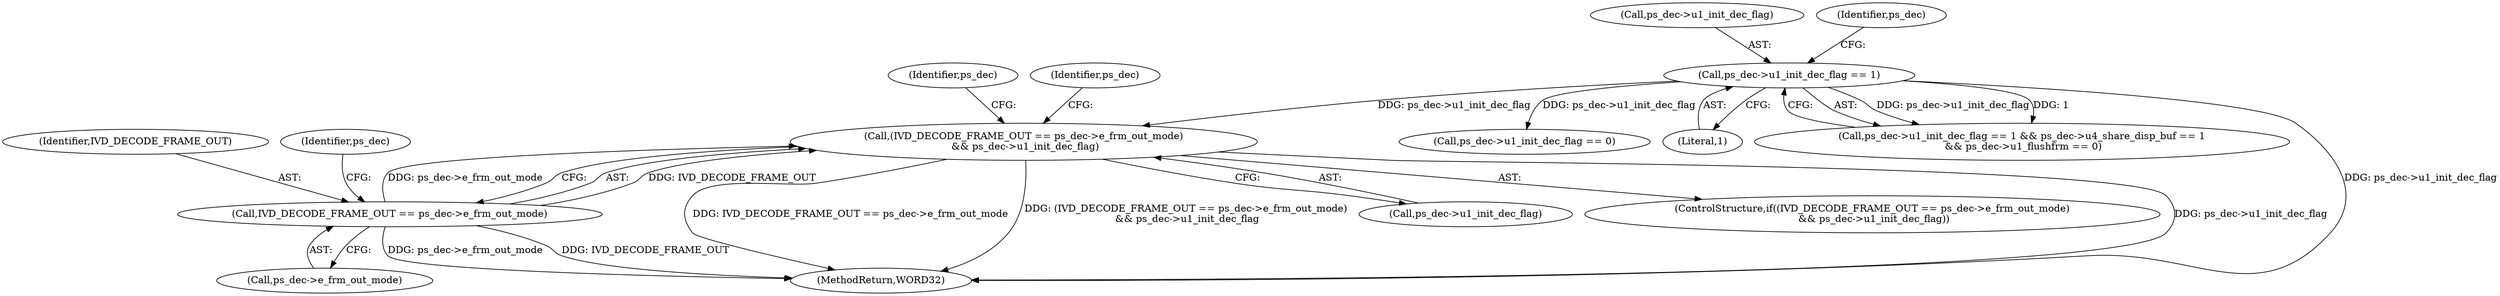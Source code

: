 digraph "0_Android_e86d3cfd2bc28dac421092106751e5638d54a848@pointer" {
"1002052" [label="(Call,(IVD_DECODE_FRAME_OUT == ps_dec->e_frm_out_mode)\n && ps_dec->u1_init_dec_flag)"];
"1002053" [label="(Call,IVD_DECODE_FRAME_OUT == ps_dec->e_frm_out_mode)"];
"1000530" [label="(Call,ps_dec->u1_init_dec_flag == 1)"];
"1000709" [label="(Call,ps_dec->u1_init_dec_flag == 0)"];
"1002053" [label="(Call,IVD_DECODE_FRAME_OUT == ps_dec->e_frm_out_mode)"];
"1002055" [label="(Call,ps_dec->e_frm_out_mode)"];
"1002052" [label="(Call,(IVD_DECODE_FRAME_OUT == ps_dec->e_frm_out_mode)\n && ps_dec->u1_init_dec_flag)"];
"1000530" [label="(Call,ps_dec->u1_init_dec_flag == 1)"];
"1002059" [label="(Identifier,ps_dec)"];
"1000534" [label="(Literal,1)"];
"1002058" [label="(Call,ps_dec->u1_init_dec_flag)"];
"1002091" [label="(Identifier,ps_dec)"];
"1002051" [label="(ControlStructure,if((IVD_DECODE_FRAME_OUT == ps_dec->e_frm_out_mode)\n && ps_dec->u1_init_dec_flag))"];
"1002270" [label="(MethodReturn,WORD32)"];
"1002054" [label="(Identifier,IVD_DECODE_FRAME_OUT)"];
"1000529" [label="(Call,ps_dec->u1_init_dec_flag == 1 && ps_dec->u4_share_disp_buf == 1\n && ps_dec->u1_flushfrm == 0)"];
"1002063" [label="(Identifier,ps_dec)"];
"1000531" [label="(Call,ps_dec->u1_init_dec_flag)"];
"1000538" [label="(Identifier,ps_dec)"];
"1002052" -> "1002051"  [label="AST: "];
"1002052" -> "1002053"  [label="CFG: "];
"1002052" -> "1002058"  [label="CFG: "];
"1002053" -> "1002052"  [label="AST: "];
"1002058" -> "1002052"  [label="AST: "];
"1002063" -> "1002052"  [label="CFG: "];
"1002091" -> "1002052"  [label="CFG: "];
"1002052" -> "1002270"  [label="DDG: ps_dec->u1_init_dec_flag"];
"1002052" -> "1002270"  [label="DDG: IVD_DECODE_FRAME_OUT == ps_dec->e_frm_out_mode"];
"1002052" -> "1002270"  [label="DDG: (IVD_DECODE_FRAME_OUT == ps_dec->e_frm_out_mode)\n && ps_dec->u1_init_dec_flag"];
"1002053" -> "1002052"  [label="DDG: IVD_DECODE_FRAME_OUT"];
"1002053" -> "1002052"  [label="DDG: ps_dec->e_frm_out_mode"];
"1000530" -> "1002052"  [label="DDG: ps_dec->u1_init_dec_flag"];
"1002053" -> "1002055"  [label="CFG: "];
"1002054" -> "1002053"  [label="AST: "];
"1002055" -> "1002053"  [label="AST: "];
"1002059" -> "1002053"  [label="CFG: "];
"1002053" -> "1002270"  [label="DDG: IVD_DECODE_FRAME_OUT"];
"1002053" -> "1002270"  [label="DDG: ps_dec->e_frm_out_mode"];
"1000530" -> "1000529"  [label="AST: "];
"1000530" -> "1000534"  [label="CFG: "];
"1000531" -> "1000530"  [label="AST: "];
"1000534" -> "1000530"  [label="AST: "];
"1000538" -> "1000530"  [label="CFG: "];
"1000529" -> "1000530"  [label="CFG: "];
"1000530" -> "1002270"  [label="DDG: ps_dec->u1_init_dec_flag"];
"1000530" -> "1000529"  [label="DDG: ps_dec->u1_init_dec_flag"];
"1000530" -> "1000529"  [label="DDG: 1"];
"1000530" -> "1000709"  [label="DDG: ps_dec->u1_init_dec_flag"];
}
